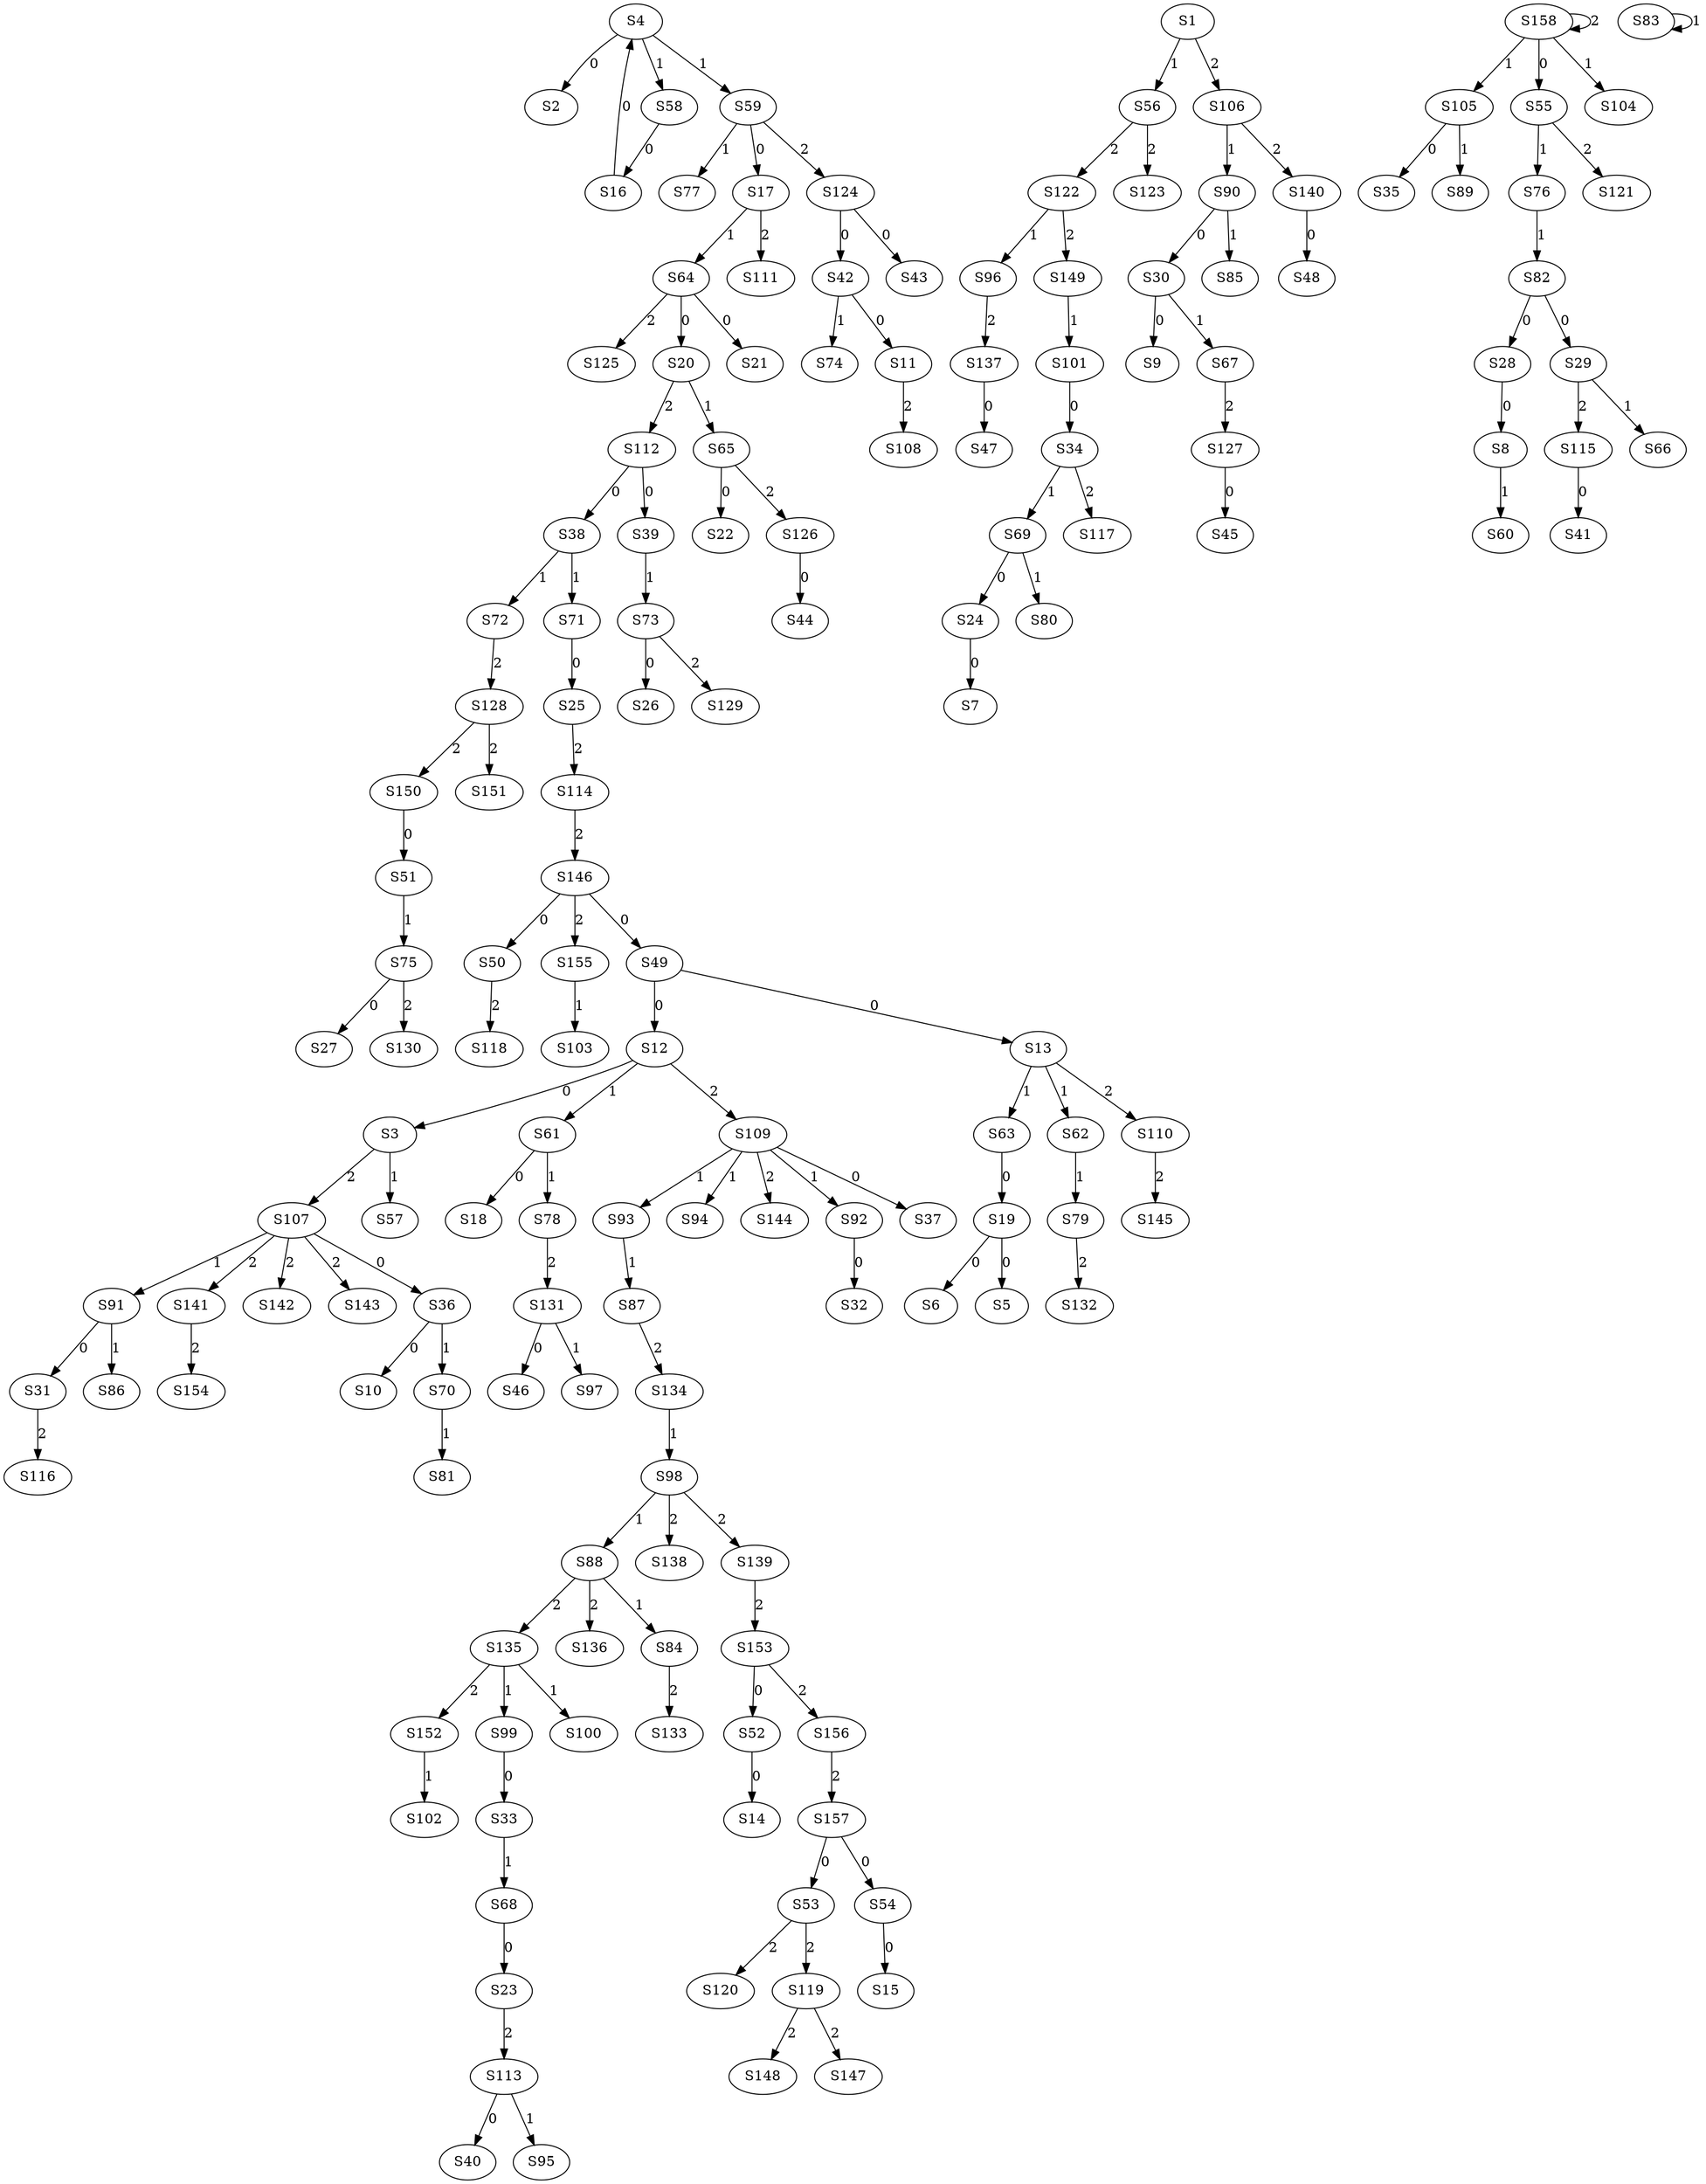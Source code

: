 strict digraph {
	S4 -> S2 [ label = 0 ];
	S12 -> S3 [ label = 0 ];
	S16 -> S4 [ label = 0 ];
	S19 -> S5 [ label = 0 ];
	S19 -> S6 [ label = 0 ];
	S24 -> S7 [ label = 0 ];
	S28 -> S8 [ label = 0 ];
	S30 -> S9 [ label = 0 ];
	S36 -> S10 [ label = 0 ];
	S42 -> S11 [ label = 0 ];
	S49 -> S12 [ label = 0 ];
	S49 -> S13 [ label = 0 ];
	S52 -> S14 [ label = 0 ];
	S54 -> S15 [ label = 0 ];
	S58 -> S16 [ label = 0 ];
	S59 -> S17 [ label = 0 ];
	S61 -> S18 [ label = 0 ];
	S63 -> S19 [ label = 0 ];
	S64 -> S20 [ label = 0 ];
	S64 -> S21 [ label = 0 ];
	S65 -> S22 [ label = 0 ];
	S68 -> S23 [ label = 0 ];
	S69 -> S24 [ label = 0 ];
	S71 -> S25 [ label = 0 ];
	S73 -> S26 [ label = 0 ];
	S75 -> S27 [ label = 0 ];
	S82 -> S28 [ label = 0 ];
	S82 -> S29 [ label = 0 ];
	S90 -> S30 [ label = 0 ];
	S91 -> S31 [ label = 0 ];
	S92 -> S32 [ label = 0 ];
	S99 -> S33 [ label = 0 ];
	S101 -> S34 [ label = 0 ];
	S105 -> S35 [ label = 0 ];
	S107 -> S36 [ label = 0 ];
	S109 -> S37 [ label = 0 ];
	S112 -> S38 [ label = 0 ];
	S112 -> S39 [ label = 0 ];
	S113 -> S40 [ label = 0 ];
	S115 -> S41 [ label = 0 ];
	S124 -> S42 [ label = 0 ];
	S124 -> S43 [ label = 0 ];
	S126 -> S44 [ label = 0 ];
	S127 -> S45 [ label = 0 ];
	S131 -> S46 [ label = 0 ];
	S137 -> S47 [ label = 0 ];
	S140 -> S48 [ label = 0 ];
	S146 -> S49 [ label = 0 ];
	S146 -> S50 [ label = 0 ];
	S150 -> S51 [ label = 0 ];
	S153 -> S52 [ label = 0 ];
	S157 -> S53 [ label = 0 ];
	S157 -> S54 [ label = 0 ];
	S158 -> S55 [ label = 0 ];
	S1 -> S56 [ label = 1 ];
	S3 -> S57 [ label = 1 ];
	S4 -> S58 [ label = 1 ];
	S4 -> S59 [ label = 1 ];
	S8 -> S60 [ label = 1 ];
	S12 -> S61 [ label = 1 ];
	S13 -> S62 [ label = 1 ];
	S13 -> S63 [ label = 1 ];
	S17 -> S64 [ label = 1 ];
	S20 -> S65 [ label = 1 ];
	S29 -> S66 [ label = 1 ];
	S30 -> S67 [ label = 1 ];
	S33 -> S68 [ label = 1 ];
	S34 -> S69 [ label = 1 ];
	S36 -> S70 [ label = 1 ];
	S38 -> S71 [ label = 1 ];
	S38 -> S72 [ label = 1 ];
	S39 -> S73 [ label = 1 ];
	S42 -> S74 [ label = 1 ];
	S51 -> S75 [ label = 1 ];
	S55 -> S76 [ label = 1 ];
	S59 -> S77 [ label = 1 ];
	S61 -> S78 [ label = 1 ];
	S62 -> S79 [ label = 1 ];
	S69 -> S80 [ label = 1 ];
	S70 -> S81 [ label = 1 ];
	S76 -> S82 [ label = 1 ];
	S83 -> S83 [ label = 1 ];
	S88 -> S84 [ label = 1 ];
	S90 -> S85 [ label = 1 ];
	S91 -> S86 [ label = 1 ];
	S93 -> S87 [ label = 1 ];
	S98 -> S88 [ label = 1 ];
	S105 -> S89 [ label = 1 ];
	S106 -> S90 [ label = 1 ];
	S107 -> S91 [ label = 1 ];
	S109 -> S92 [ label = 1 ];
	S109 -> S93 [ label = 1 ];
	S109 -> S94 [ label = 1 ];
	S113 -> S95 [ label = 1 ];
	S122 -> S96 [ label = 1 ];
	S131 -> S97 [ label = 1 ];
	S134 -> S98 [ label = 1 ];
	S135 -> S99 [ label = 1 ];
	S135 -> S100 [ label = 1 ];
	S149 -> S101 [ label = 1 ];
	S152 -> S102 [ label = 1 ];
	S155 -> S103 [ label = 1 ];
	S158 -> S104 [ label = 1 ];
	S158 -> S105 [ label = 1 ];
	S1 -> S106 [ label = 2 ];
	S3 -> S107 [ label = 2 ];
	S11 -> S108 [ label = 2 ];
	S12 -> S109 [ label = 2 ];
	S13 -> S110 [ label = 2 ];
	S17 -> S111 [ label = 2 ];
	S20 -> S112 [ label = 2 ];
	S23 -> S113 [ label = 2 ];
	S25 -> S114 [ label = 2 ];
	S29 -> S115 [ label = 2 ];
	S31 -> S116 [ label = 2 ];
	S34 -> S117 [ label = 2 ];
	S50 -> S118 [ label = 2 ];
	S53 -> S119 [ label = 2 ];
	S53 -> S120 [ label = 2 ];
	S55 -> S121 [ label = 2 ];
	S56 -> S122 [ label = 2 ];
	S56 -> S123 [ label = 2 ];
	S59 -> S124 [ label = 2 ];
	S64 -> S125 [ label = 2 ];
	S65 -> S126 [ label = 2 ];
	S67 -> S127 [ label = 2 ];
	S72 -> S128 [ label = 2 ];
	S73 -> S129 [ label = 2 ];
	S75 -> S130 [ label = 2 ];
	S78 -> S131 [ label = 2 ];
	S79 -> S132 [ label = 2 ];
	S84 -> S133 [ label = 2 ];
	S87 -> S134 [ label = 2 ];
	S88 -> S135 [ label = 2 ];
	S88 -> S136 [ label = 2 ];
	S96 -> S137 [ label = 2 ];
	S98 -> S138 [ label = 2 ];
	S98 -> S139 [ label = 2 ];
	S106 -> S140 [ label = 2 ];
	S107 -> S141 [ label = 2 ];
	S107 -> S142 [ label = 2 ];
	S107 -> S143 [ label = 2 ];
	S109 -> S144 [ label = 2 ];
	S110 -> S145 [ label = 2 ];
	S114 -> S146 [ label = 2 ];
	S119 -> S147 [ label = 2 ];
	S119 -> S148 [ label = 2 ];
	S122 -> S149 [ label = 2 ];
	S128 -> S150 [ label = 2 ];
	S128 -> S151 [ label = 2 ];
	S135 -> S152 [ label = 2 ];
	S139 -> S153 [ label = 2 ];
	S141 -> S154 [ label = 2 ];
	S146 -> S155 [ label = 2 ];
	S153 -> S156 [ label = 2 ];
	S156 -> S157 [ label = 2 ];
	S158 -> S158 [ label = 2 ];
}